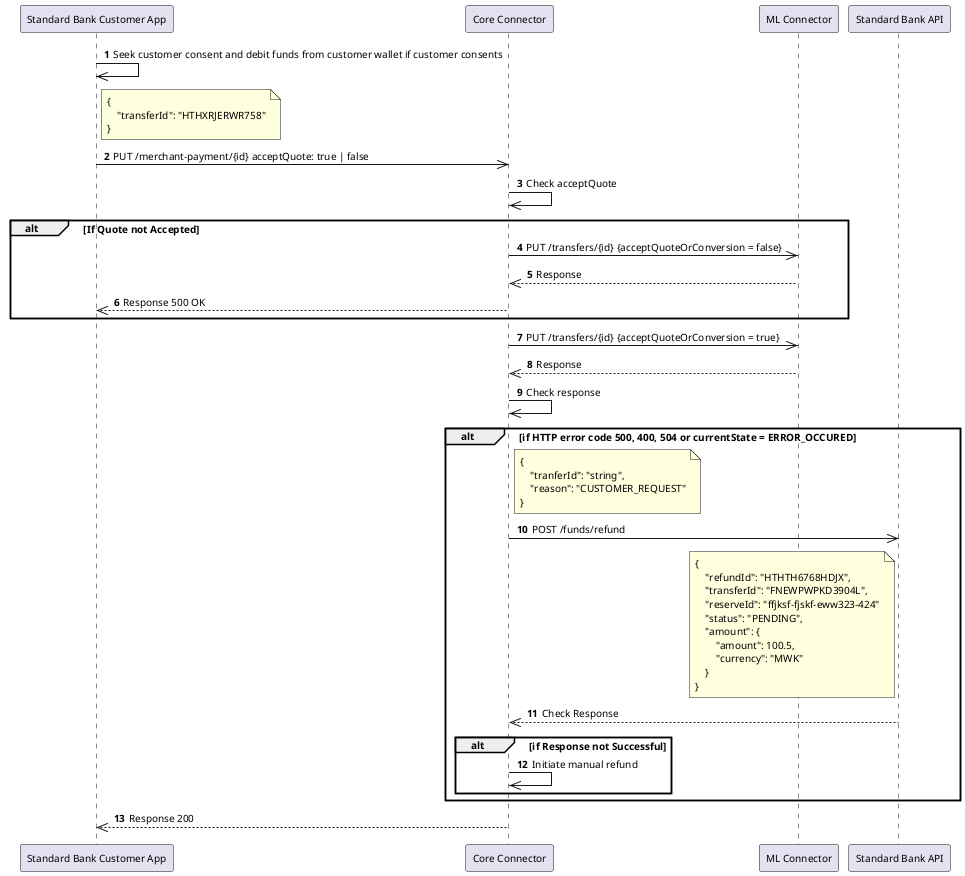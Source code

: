 @startuml name="handle-quote-acceptance"

skinparam defaultFontSize 10
autonumber

participant "Standard Bank Customer App" as App
participant "Core Connector" as Core
participant "ML Connector" as ML
participant "Standard Bank API" as BankAPI

App ->> App: Seek customer consent and debit funds from customer wallet if customer consents

note right of App
{
    "transferId": "HTHXRJERWR758"
}
end note
App ->> Core:  PUT /merchant-payment/{id} acceptQuote: true | false

Core ->> Core: Check acceptQuote

alt If Quote not Accepted
    Core ->> ML: PUT /transfers/{id} {acceptQuoteOrConversion = false}
    ML -->> Core: Response
    Core -->> App: Response 500 OK
end

Core ->> ML: PUT /transfers/{id} {acceptQuoteOrConversion = true}
ML -->> Core: Response

Core ->> Core: Check response

alt if HTTP error code 500, 400, 504 or currentState = ERROR_OCCURED
    note right of Core
    {
        "tranferId": "string",
        "reason": "CUSTOMER_REQUEST"
    }
    end note
    Core ->> BankAPI: POST /funds/refund

    note left of BankAPI
    {
        "refundId": "HTHTH6768HDJX",
        "transferId": "FNEWPWPKD3904L",
        "reserveId": "ffjksf-fjskf-eww323-424"
        "status": "PENDING",
        "amount": {
            "amount": 100.5,
            "currency": "MWK"
        }
    }
    end note
    BankAPI -->> Core: Check Response

    alt if Response not Successful
        Core ->> Core: Initiate manual refund
    end
end

Core -->> App: Response 200

@enduml
